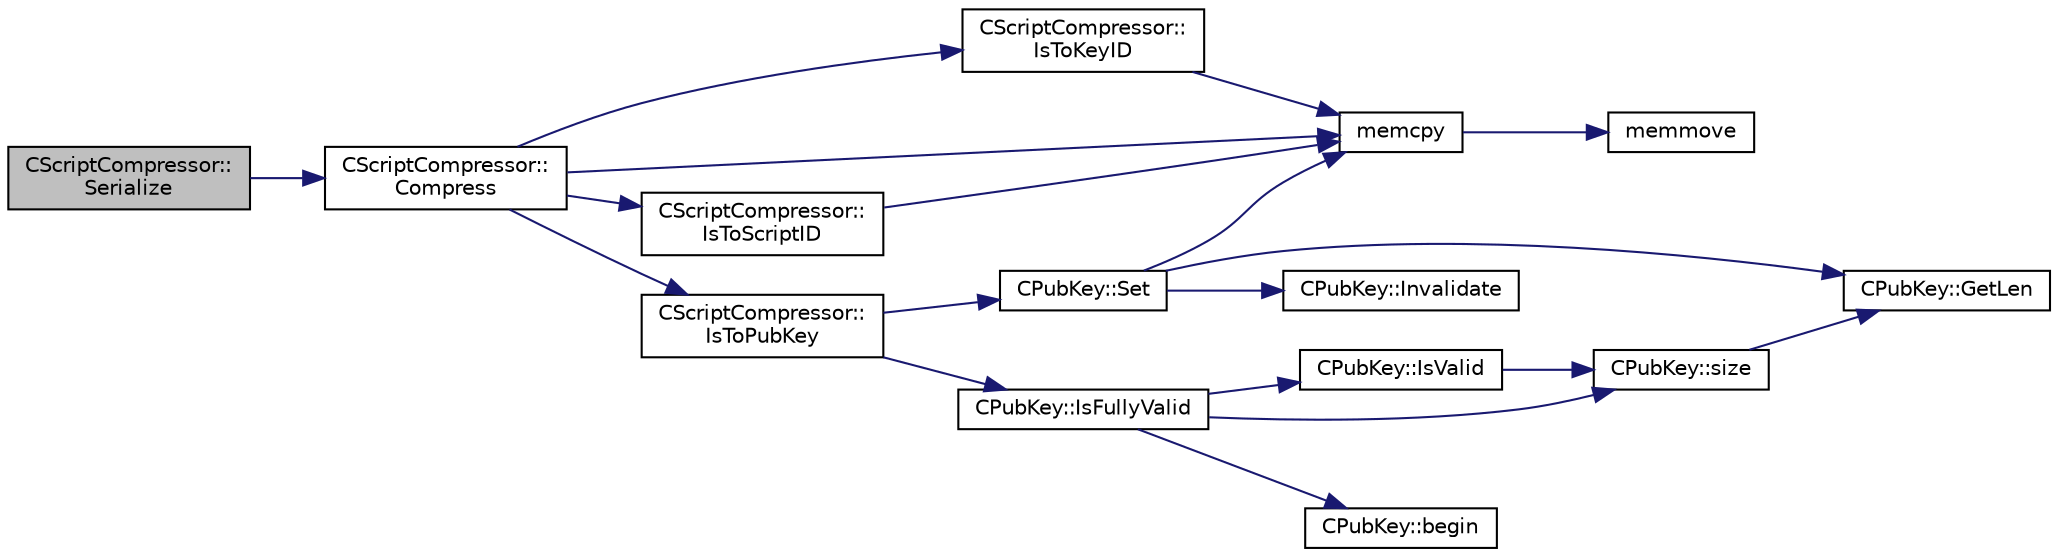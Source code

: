 digraph "CScriptCompressor::Serialize"
{
  edge [fontname="Helvetica",fontsize="10",labelfontname="Helvetica",labelfontsize="10"];
  node [fontname="Helvetica",fontsize="10",shape=record];
  rankdir="LR";
  Node79 [label="CScriptCompressor::\lSerialize",height=0.2,width=0.4,color="black", fillcolor="grey75", style="filled", fontcolor="black"];
  Node79 -> Node80 [color="midnightblue",fontsize="10",style="solid",fontname="Helvetica"];
  Node80 [label="CScriptCompressor::\lCompress",height=0.2,width=0.4,color="black", fillcolor="white", style="filled",URL="$class_c_script_compressor.html#a563ba251e7720841b4d5fc30ebd736e6"];
  Node80 -> Node81 [color="midnightblue",fontsize="10",style="solid",fontname="Helvetica"];
  Node81 [label="CScriptCompressor::\lIsToKeyID",height=0.2,width=0.4,color="black", fillcolor="white", style="filled",URL="$class_c_script_compressor.html#a38e2dcfce62bb157b55536d73748f556",tooltip="These check for scripts for which a special case with a shorter encoding is defined. "];
  Node81 -> Node82 [color="midnightblue",fontsize="10",style="solid",fontname="Helvetica"];
  Node82 [label="memcpy",height=0.2,width=0.4,color="black", fillcolor="white", style="filled",URL="$glibc__compat_8cpp.html#a0f46826ab0466591e136db24394923cf"];
  Node82 -> Node83 [color="midnightblue",fontsize="10",style="solid",fontname="Helvetica"];
  Node83 [label="memmove",height=0.2,width=0.4,color="black", fillcolor="white", style="filled",URL="$glibc__compat_8cpp.html#a9778d49e9029dd75bc53ecbbf9f5e9a1"];
  Node80 -> Node82 [color="midnightblue",fontsize="10",style="solid",fontname="Helvetica"];
  Node80 -> Node84 [color="midnightblue",fontsize="10",style="solid",fontname="Helvetica"];
  Node84 [label="CScriptCompressor::\lIsToScriptID",height=0.2,width=0.4,color="black", fillcolor="white", style="filled",URL="$class_c_script_compressor.html#a7a995d1064299a58d4f2e9f0ac205d07"];
  Node84 -> Node82 [color="midnightblue",fontsize="10",style="solid",fontname="Helvetica"];
  Node80 -> Node85 [color="midnightblue",fontsize="10",style="solid",fontname="Helvetica"];
  Node85 [label="CScriptCompressor::\lIsToPubKey",height=0.2,width=0.4,color="black", fillcolor="white", style="filled",URL="$class_c_script_compressor.html#a19a67455a106e2e0528bc97cb60d2391"];
  Node85 -> Node86 [color="midnightblue",fontsize="10",style="solid",fontname="Helvetica"];
  Node86 [label="CPubKey::Set",height=0.2,width=0.4,color="black", fillcolor="white", style="filled",URL="$class_c_pub_key.html#af59bc1d3be119c1f8b49d3c1e2c0797b",tooltip="Initialize a public key using begin/end iterators to byte data. "];
  Node86 -> Node87 [color="midnightblue",fontsize="10",style="solid",fontname="Helvetica"];
  Node87 [label="CPubKey::GetLen",height=0.2,width=0.4,color="black", fillcolor="white", style="filled",URL="$class_c_pub_key.html#a7dc71b3f037c84268dc22de97d7b65fb",tooltip="Compute the length of a pubkey with a given first byte. "];
  Node86 -> Node82 [color="midnightblue",fontsize="10",style="solid",fontname="Helvetica"];
  Node86 -> Node88 [color="midnightblue",fontsize="10",style="solid",fontname="Helvetica"];
  Node88 [label="CPubKey::Invalidate",height=0.2,width=0.4,color="black", fillcolor="white", style="filled",URL="$class_c_pub_key.html#a99917e80a362af54a3677ea9cf1328ee",tooltip="Set this key data to be invalid. "];
  Node85 -> Node89 [color="midnightblue",fontsize="10",style="solid",fontname="Helvetica"];
  Node89 [label="CPubKey::IsFullyValid",height=0.2,width=0.4,color="black", fillcolor="white", style="filled",URL="$class_c_pub_key.html#a69d8d49962240a5696410229dd83c93e",tooltip="fully validate whether this is a valid public key (more expensive than IsValid()) ..."];
  Node89 -> Node90 [color="midnightblue",fontsize="10",style="solid",fontname="Helvetica"];
  Node90 [label="CPubKey::IsValid",height=0.2,width=0.4,color="black", fillcolor="white", style="filled",URL="$class_c_pub_key.html#a4fa94293cf8577fd039b9a133f6c7f30"];
  Node90 -> Node91 [color="midnightblue",fontsize="10",style="solid",fontname="Helvetica"];
  Node91 [label="CPubKey::size",height=0.2,width=0.4,color="black", fillcolor="white", style="filled",URL="$class_c_pub_key.html#a6bb28fcf0a5f799c69f5b7269363b309",tooltip="Simple read-only vector-like interface to the pubkey data. "];
  Node91 -> Node87 [color="midnightblue",fontsize="10",style="solid",fontname="Helvetica"];
  Node89 -> Node92 [color="midnightblue",fontsize="10",style="solid",fontname="Helvetica"];
  Node92 [label="CPubKey::begin",height=0.2,width=0.4,color="black", fillcolor="white", style="filled",URL="$class_c_pub_key.html#a859ab9909d68092d6d4fc739237ab358"];
  Node89 -> Node91 [color="midnightblue",fontsize="10",style="solid",fontname="Helvetica"];
}
